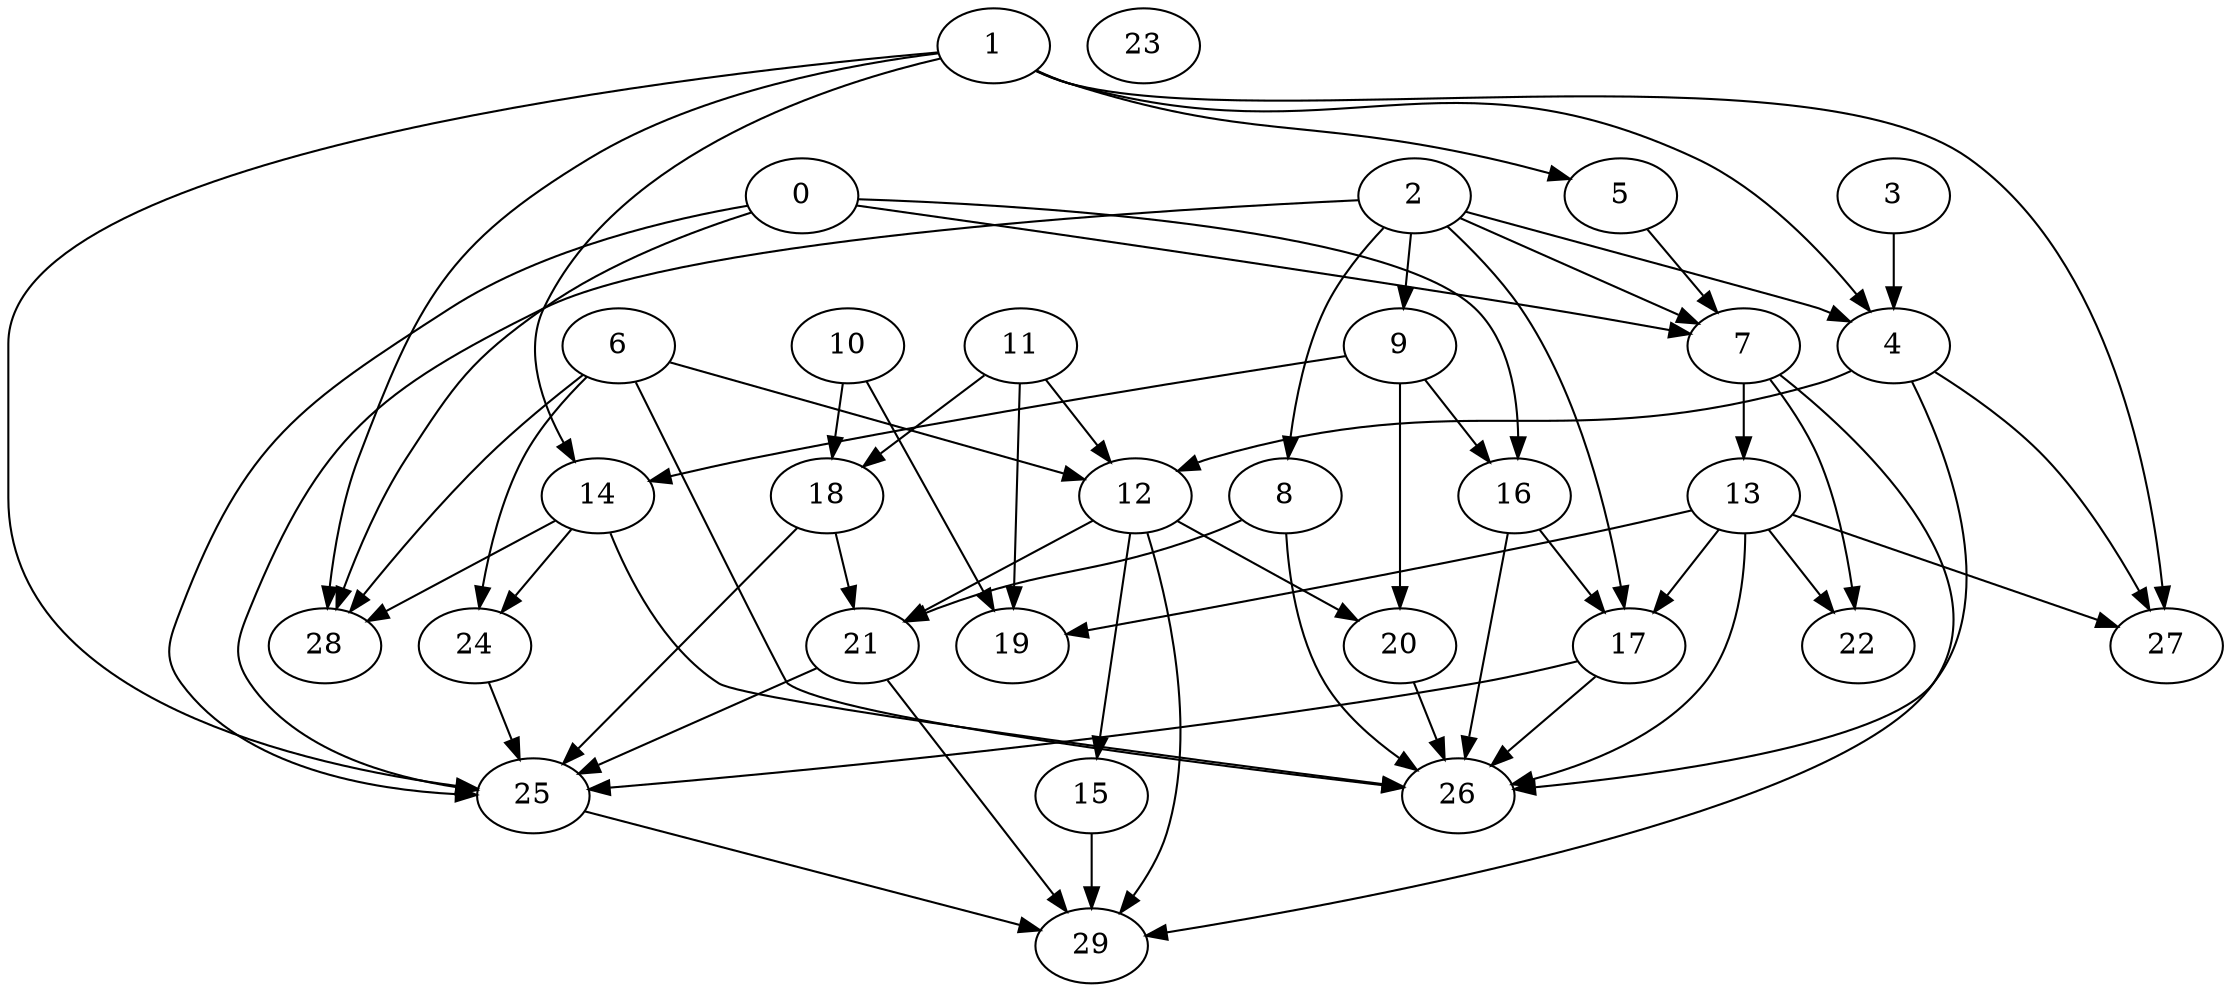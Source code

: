 digraph "Random_Nodes_30_Density_2.07_CCR_0.10_WeightType_Random#1_Homogeneous-6" {
1 [Weight=160];
3 [Weight=181];
6 [Weight=201];
2 [Weight=60];
5 [Weight=181];
11 [Weight=140];
9 [Weight=140];
4 [Weight=80];
0 [Weight=60];
12 [Weight=201];
8 [Weight=201];
16 [Weight=140];
7 [Weight=40];
10 [Weight=40];
18 [Weight=140];
13 [Weight=80];
14 [Weight=120];
17 [Weight=120];
21 [Weight=60];
24 [Weight=40];
20 [Weight=40];
25 [Weight=140];
23 [Weight=201];
19 [Weight=181];
26 [Weight=181];
15 [Weight=100];
22 [Weight=100];
29 [Weight=60];
27 [Weight=40];
28 [Weight=40];
25 -> 29 [Weight=3];
11 -> 18 [Weight=2];
0 -> 28 [Weight=5];
13 -> 17 [Weight=2];
13 -> 27 [Weight=8];
0 -> 7 [Weight=8];
1 -> 14 [Weight=4];
8 -> 21 [Weight=4];
0 -> 25 [Weight=10];
2 -> 25 [Weight=2];
2 -> 17 [Weight=9];
12 -> 15 [Weight=3];
9 -> 14 [Weight=5];
20 -> 26 [Weight=5];
4 -> 26 [Weight=3];
11 -> 12 [Weight=9];
21 -> 29 [Weight=4];
7 -> 22 [Weight=9];
21 -> 25 [Weight=5];
17 -> 25 [Weight=4];
13 -> 19 [Weight=4];
3 -> 4 [Weight=8];
12 -> 20 [Weight=5];
12 -> 21 [Weight=9];
15 -> 29 [Weight=7];
1 -> 27 [Weight=4];
7 -> 13 [Weight=10];
4 -> 27 [Weight=5];
18 -> 25 [Weight=3];
9 -> 16 [Weight=5];
13 -> 22 [Weight=8];
16 -> 17 [Weight=3];
8 -> 26 [Weight=7];
16 -> 26 [Weight=5];
2 -> 4 [Weight=10];
5 -> 7 [Weight=4];
12 -> 29 [Weight=9];
11 -> 19 [Weight=7];
2 -> 7 [Weight=3];
10 -> 19 [Weight=4];
17 -> 26 [Weight=9];
9 -> 20 [Weight=3];
18 -> 21 [Weight=4];
6 -> 24 [Weight=7];
6 -> 12 [Weight=3];
6 -> 28 [Weight=5];
1 -> 5 [Weight=10];
7 -> 29 [Weight=4];
2 -> 8 [Weight=5];
14 -> 26 [Weight=9];
1 -> 4 [Weight=10];
4 -> 12 [Weight=4];
2 -> 9 [Weight=3];
10 -> 18 [Weight=5];
14 -> 28 [Weight=5];
6 -> 26 [Weight=7];
24 -> 25 [Weight=2];
0 -> 16 [Weight=10];
14 -> 24 [Weight=2];
1 -> 25 [Weight=5];
13 -> 26 [Weight=8];
1 -> 28 [Weight=3];
}
